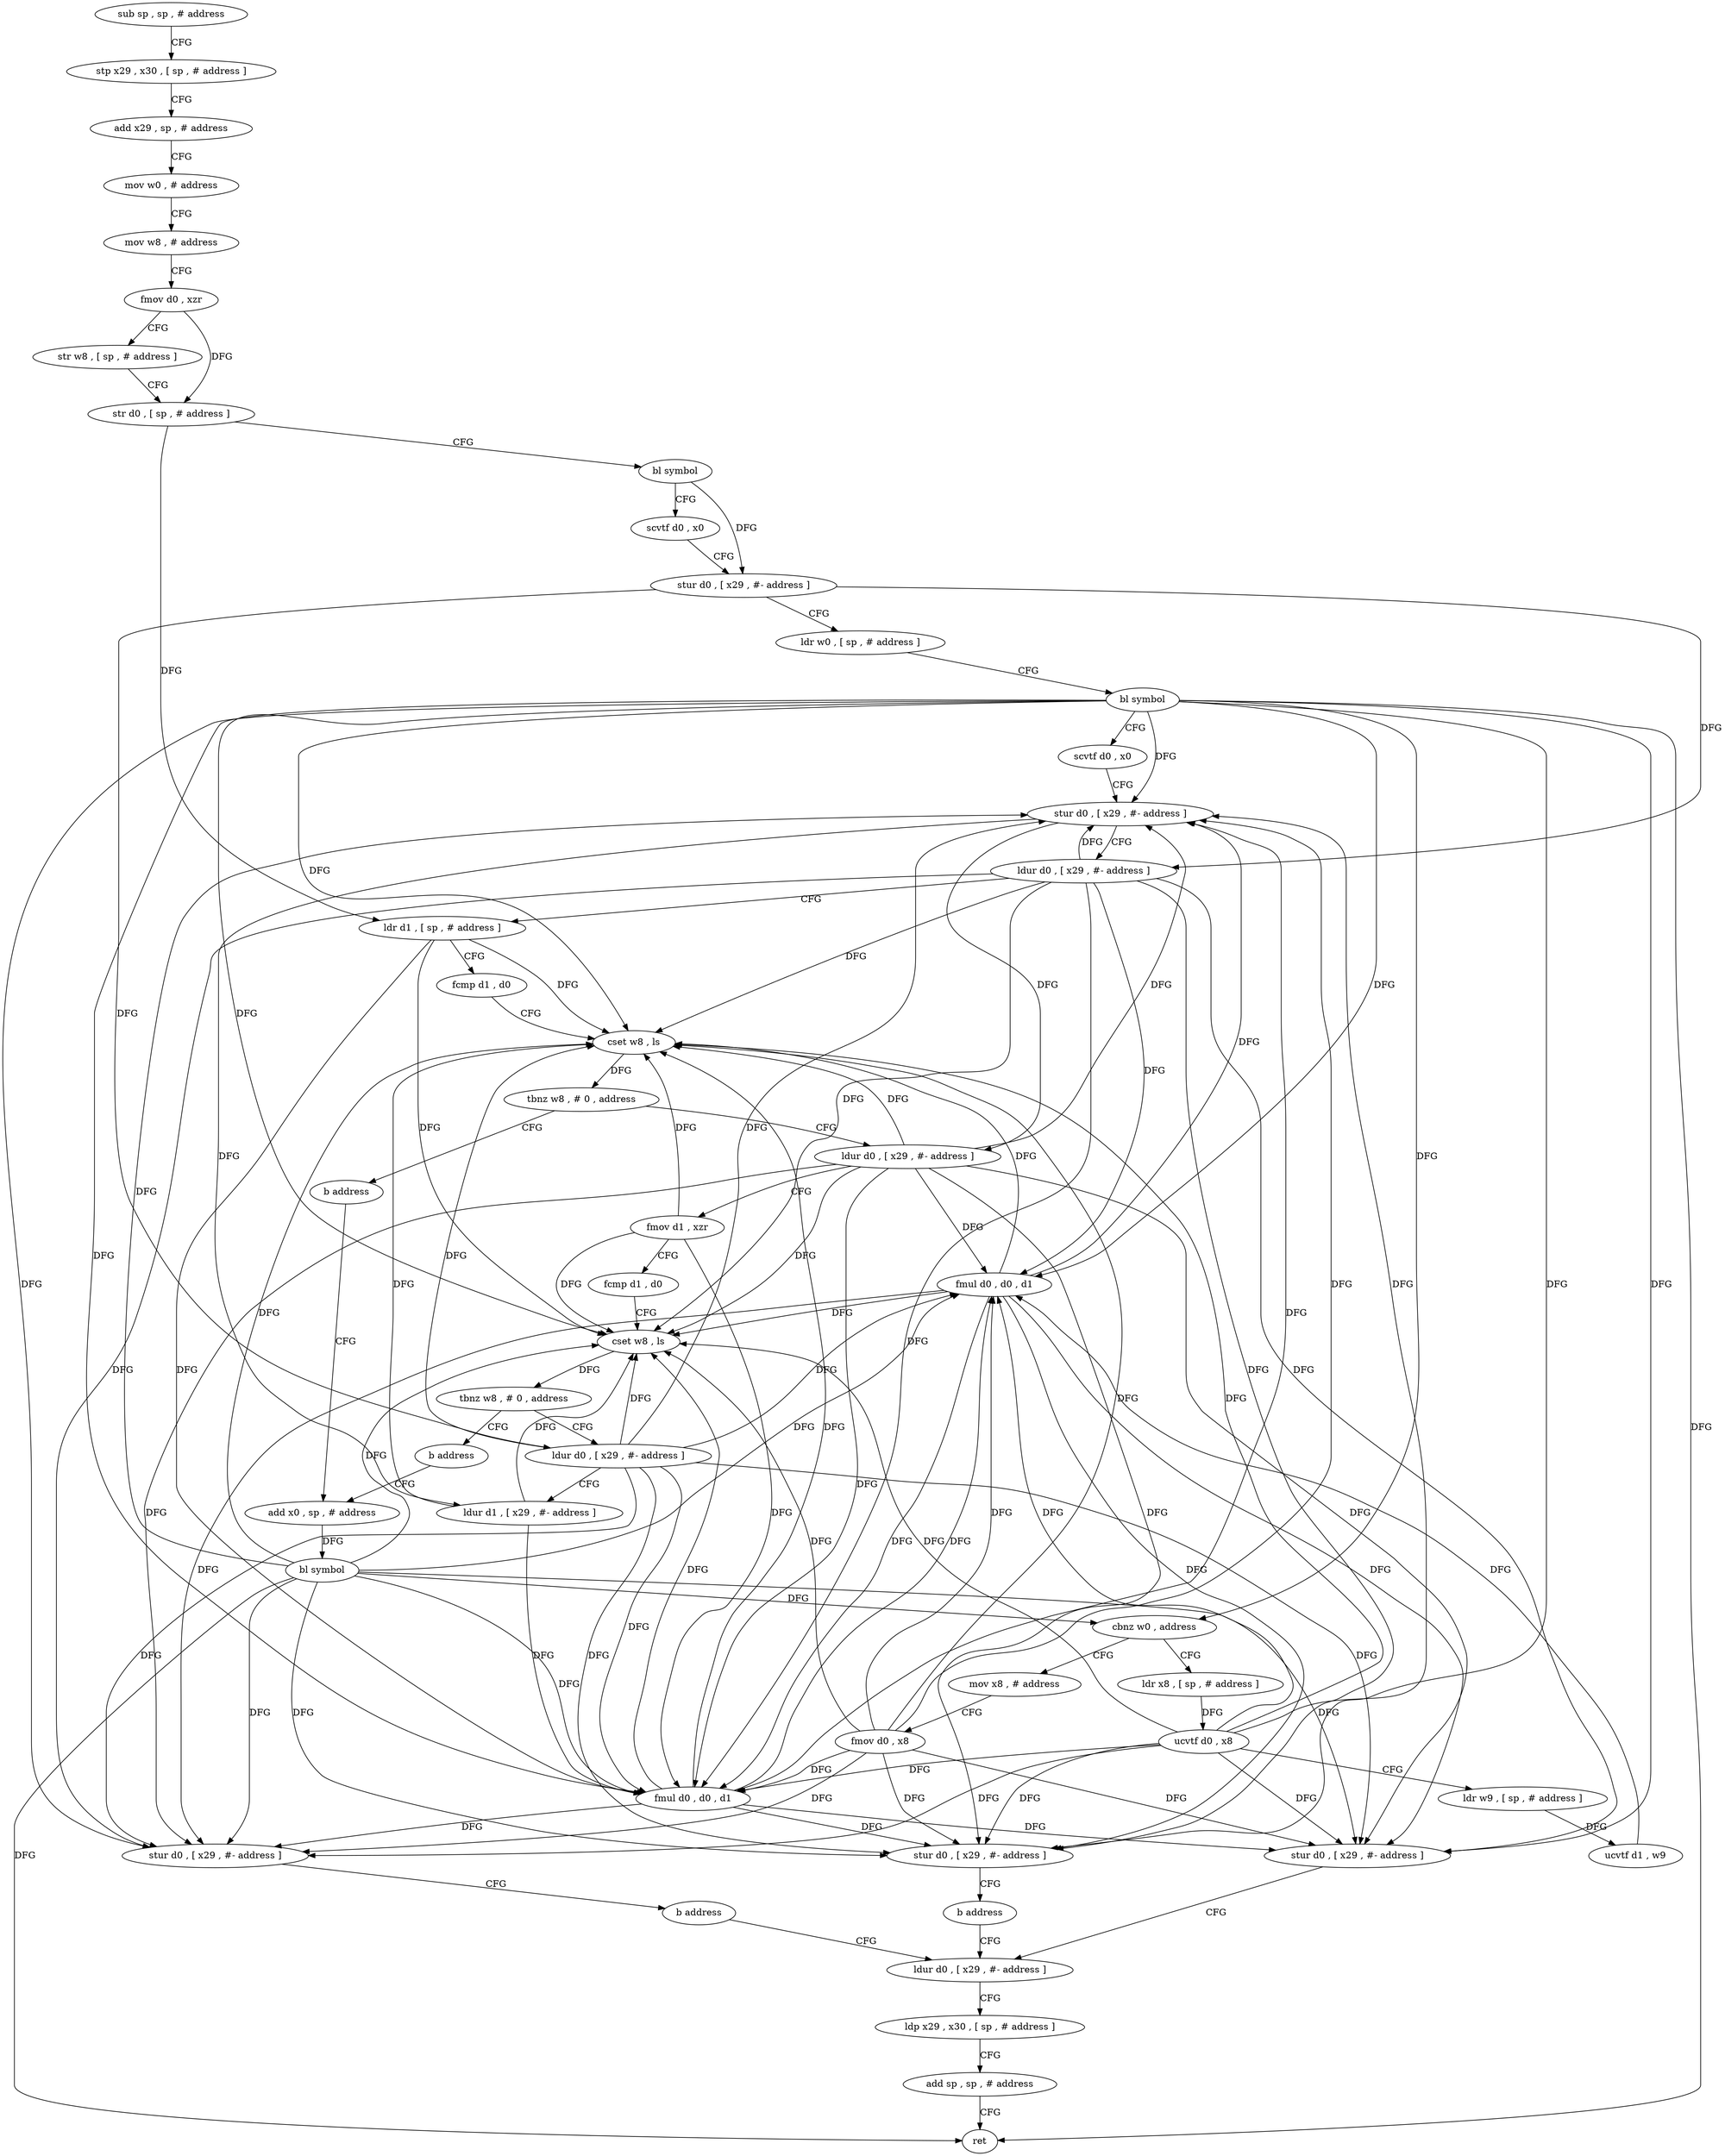 digraph "func" {
"4219620" [label = "sub sp , sp , # address" ]
"4219624" [label = "stp x29 , x30 , [ sp , # address ]" ]
"4219628" [label = "add x29 , sp , # address" ]
"4219632" [label = "mov w0 , # address" ]
"4219636" [label = "mov w8 , # address" ]
"4219640" [label = "fmov d0 , xzr" ]
"4219644" [label = "str w8 , [ sp , # address ]" ]
"4219648" [label = "str d0 , [ sp , # address ]" ]
"4219652" [label = "bl symbol" ]
"4219656" [label = "scvtf d0 , x0" ]
"4219660" [label = "stur d0 , [ x29 , #- address ]" ]
"4219664" [label = "ldr w0 , [ sp , # address ]" ]
"4219668" [label = "bl symbol" ]
"4219672" [label = "scvtf d0 , x0" ]
"4219676" [label = "stur d0 , [ x29 , #- address ]" ]
"4219680" [label = "ldur d0 , [ x29 , #- address ]" ]
"4219684" [label = "ldr d1 , [ sp , # address ]" ]
"4219688" [label = "fcmp d1 , d0" ]
"4219692" [label = "cset w8 , ls" ]
"4219696" [label = "tbnz w8 , # 0 , address" ]
"4219704" [label = "ldur d0 , [ x29 , #- address ]" ]
"4219700" [label = "b address" ]
"4219708" [label = "fmov d1 , xzr" ]
"4219712" [label = "fcmp d1 , d0" ]
"4219716" [label = "cset w8 , ls" ]
"4219720" [label = "tbnz w8 , # 0 , address" ]
"4219728" [label = "ldur d0 , [ x29 , #- address ]" ]
"4219724" [label = "b address" ]
"4219748" [label = "add x0 , sp , # address" ]
"4219732" [label = "ldur d1 , [ x29 , #- address ]" ]
"4219736" [label = "fmul d0 , d0 , d1" ]
"4219740" [label = "stur d0 , [ x29 , #- address ]" ]
"4219744" [label = "b address" ]
"4219800" [label = "ldur d0 , [ x29 , #- address ]" ]
"4219752" [label = "bl symbol" ]
"4219756" [label = "cbnz w0 , address" ]
"4219788" [label = "mov x8 , # address" ]
"4219760" [label = "ldr x8 , [ sp , # address ]" ]
"4219804" [label = "ldp x29 , x30 , [ sp , # address ]" ]
"4219808" [label = "add sp , sp , # address" ]
"4219812" [label = "ret" ]
"4219792" [label = "fmov d0 , x8" ]
"4219796" [label = "stur d0 , [ x29 , #- address ]" ]
"4219764" [label = "ucvtf d0 , x8" ]
"4219768" [label = "ldr w9 , [ sp , # address ]" ]
"4219772" [label = "ucvtf d1 , w9" ]
"4219776" [label = "fmul d0 , d0 , d1" ]
"4219780" [label = "stur d0 , [ x29 , #- address ]" ]
"4219784" [label = "b address" ]
"4219620" -> "4219624" [ label = "CFG" ]
"4219624" -> "4219628" [ label = "CFG" ]
"4219628" -> "4219632" [ label = "CFG" ]
"4219632" -> "4219636" [ label = "CFG" ]
"4219636" -> "4219640" [ label = "CFG" ]
"4219640" -> "4219644" [ label = "CFG" ]
"4219640" -> "4219648" [ label = "DFG" ]
"4219644" -> "4219648" [ label = "CFG" ]
"4219648" -> "4219652" [ label = "CFG" ]
"4219648" -> "4219684" [ label = "DFG" ]
"4219652" -> "4219656" [ label = "CFG" ]
"4219652" -> "4219660" [ label = "DFG" ]
"4219656" -> "4219660" [ label = "CFG" ]
"4219660" -> "4219664" [ label = "CFG" ]
"4219660" -> "4219680" [ label = "DFG" ]
"4219660" -> "4219728" [ label = "DFG" ]
"4219664" -> "4219668" [ label = "CFG" ]
"4219668" -> "4219672" [ label = "CFG" ]
"4219668" -> "4219756" [ label = "DFG" ]
"4219668" -> "4219812" [ label = "DFG" ]
"4219668" -> "4219676" [ label = "DFG" ]
"4219668" -> "4219692" [ label = "DFG" ]
"4219668" -> "4219716" [ label = "DFG" ]
"4219668" -> "4219796" [ label = "DFG" ]
"4219668" -> "4219776" [ label = "DFG" ]
"4219668" -> "4219780" [ label = "DFG" ]
"4219668" -> "4219736" [ label = "DFG" ]
"4219668" -> "4219740" [ label = "DFG" ]
"4219672" -> "4219676" [ label = "CFG" ]
"4219676" -> "4219680" [ label = "CFG" ]
"4219676" -> "4219704" [ label = "DFG" ]
"4219676" -> "4219732" [ label = "DFG" ]
"4219680" -> "4219684" [ label = "CFG" ]
"4219680" -> "4219676" [ label = "DFG" ]
"4219680" -> "4219692" [ label = "DFG" ]
"4219680" -> "4219716" [ label = "DFG" ]
"4219680" -> "4219796" [ label = "DFG" ]
"4219680" -> "4219776" [ label = "DFG" ]
"4219680" -> "4219780" [ label = "DFG" ]
"4219680" -> "4219736" [ label = "DFG" ]
"4219680" -> "4219740" [ label = "DFG" ]
"4219684" -> "4219688" [ label = "CFG" ]
"4219684" -> "4219692" [ label = "DFG" ]
"4219684" -> "4219716" [ label = "DFG" ]
"4219684" -> "4219736" [ label = "DFG" ]
"4219688" -> "4219692" [ label = "CFG" ]
"4219692" -> "4219696" [ label = "DFG" ]
"4219696" -> "4219704" [ label = "CFG" ]
"4219696" -> "4219700" [ label = "CFG" ]
"4219704" -> "4219708" [ label = "CFG" ]
"4219704" -> "4219676" [ label = "DFG" ]
"4219704" -> "4219692" [ label = "DFG" ]
"4219704" -> "4219716" [ label = "DFG" ]
"4219704" -> "4219796" [ label = "DFG" ]
"4219704" -> "4219776" [ label = "DFG" ]
"4219704" -> "4219780" [ label = "DFG" ]
"4219704" -> "4219736" [ label = "DFG" ]
"4219704" -> "4219740" [ label = "DFG" ]
"4219700" -> "4219748" [ label = "CFG" ]
"4219708" -> "4219712" [ label = "CFG" ]
"4219708" -> "4219692" [ label = "DFG" ]
"4219708" -> "4219716" [ label = "DFG" ]
"4219708" -> "4219736" [ label = "DFG" ]
"4219712" -> "4219716" [ label = "CFG" ]
"4219716" -> "4219720" [ label = "DFG" ]
"4219720" -> "4219728" [ label = "CFG" ]
"4219720" -> "4219724" [ label = "CFG" ]
"4219728" -> "4219732" [ label = "CFG" ]
"4219728" -> "4219676" [ label = "DFG" ]
"4219728" -> "4219692" [ label = "DFG" ]
"4219728" -> "4219716" [ label = "DFG" ]
"4219728" -> "4219796" [ label = "DFG" ]
"4219728" -> "4219780" [ label = "DFG" ]
"4219728" -> "4219776" [ label = "DFG" ]
"4219728" -> "4219736" [ label = "DFG" ]
"4219728" -> "4219740" [ label = "DFG" ]
"4219724" -> "4219748" [ label = "CFG" ]
"4219748" -> "4219752" [ label = "DFG" ]
"4219732" -> "4219736" [ label = "DFG" ]
"4219732" -> "4219692" [ label = "DFG" ]
"4219732" -> "4219716" [ label = "DFG" ]
"4219736" -> "4219740" [ label = "DFG" ]
"4219736" -> "4219676" [ label = "DFG" ]
"4219736" -> "4219692" [ label = "DFG" ]
"4219736" -> "4219716" [ label = "DFG" ]
"4219736" -> "4219796" [ label = "DFG" ]
"4219736" -> "4219780" [ label = "DFG" ]
"4219736" -> "4219776" [ label = "DFG" ]
"4219740" -> "4219744" [ label = "CFG" ]
"4219744" -> "4219800" [ label = "CFG" ]
"4219800" -> "4219804" [ label = "CFG" ]
"4219752" -> "4219756" [ label = "DFG" ]
"4219752" -> "4219676" [ label = "DFG" ]
"4219752" -> "4219692" [ label = "DFG" ]
"4219752" -> "4219716" [ label = "DFG" ]
"4219752" -> "4219812" [ label = "DFG" ]
"4219752" -> "4219796" [ label = "DFG" ]
"4219752" -> "4219776" [ label = "DFG" ]
"4219752" -> "4219780" [ label = "DFG" ]
"4219752" -> "4219736" [ label = "DFG" ]
"4219752" -> "4219740" [ label = "DFG" ]
"4219756" -> "4219788" [ label = "CFG" ]
"4219756" -> "4219760" [ label = "CFG" ]
"4219788" -> "4219792" [ label = "CFG" ]
"4219760" -> "4219764" [ label = "DFG" ]
"4219804" -> "4219808" [ label = "CFG" ]
"4219808" -> "4219812" [ label = "CFG" ]
"4219792" -> "4219796" [ label = "DFG" ]
"4219792" -> "4219676" [ label = "DFG" ]
"4219792" -> "4219692" [ label = "DFG" ]
"4219792" -> "4219716" [ label = "DFG" ]
"4219792" -> "4219776" [ label = "DFG" ]
"4219792" -> "4219780" [ label = "DFG" ]
"4219792" -> "4219736" [ label = "DFG" ]
"4219792" -> "4219740" [ label = "DFG" ]
"4219796" -> "4219800" [ label = "CFG" ]
"4219764" -> "4219768" [ label = "CFG" ]
"4219764" -> "4219676" [ label = "DFG" ]
"4219764" -> "4219692" [ label = "DFG" ]
"4219764" -> "4219716" [ label = "DFG" ]
"4219764" -> "4219796" [ label = "DFG" ]
"4219764" -> "4219776" [ label = "DFG" ]
"4219764" -> "4219780" [ label = "DFG" ]
"4219764" -> "4219736" [ label = "DFG" ]
"4219764" -> "4219740" [ label = "DFG" ]
"4219768" -> "4219772" [ label = "DFG" ]
"4219772" -> "4219776" [ label = "DFG" ]
"4219776" -> "4219780" [ label = "DFG" ]
"4219776" -> "4219676" [ label = "DFG" ]
"4219776" -> "4219692" [ label = "DFG" ]
"4219776" -> "4219716" [ label = "DFG" ]
"4219776" -> "4219796" [ label = "DFG" ]
"4219776" -> "4219736" [ label = "DFG" ]
"4219776" -> "4219740" [ label = "DFG" ]
"4219780" -> "4219784" [ label = "CFG" ]
"4219784" -> "4219800" [ label = "CFG" ]
}
